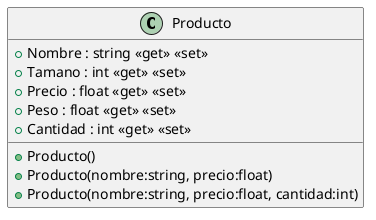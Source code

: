 @startuml
class Producto {
    + Nombre : string <<get>> <<set>>
    + Tamano : int <<get>> <<set>>
    + Precio : float <<get>> <<set>>
    + Peso : float <<get>> <<set>>
    + Cantidad : int <<get>> <<set>>
    + Producto()
    + Producto(nombre:string, precio:float)
    + Producto(nombre:string, precio:float, cantidad:int)
}
@enduml
